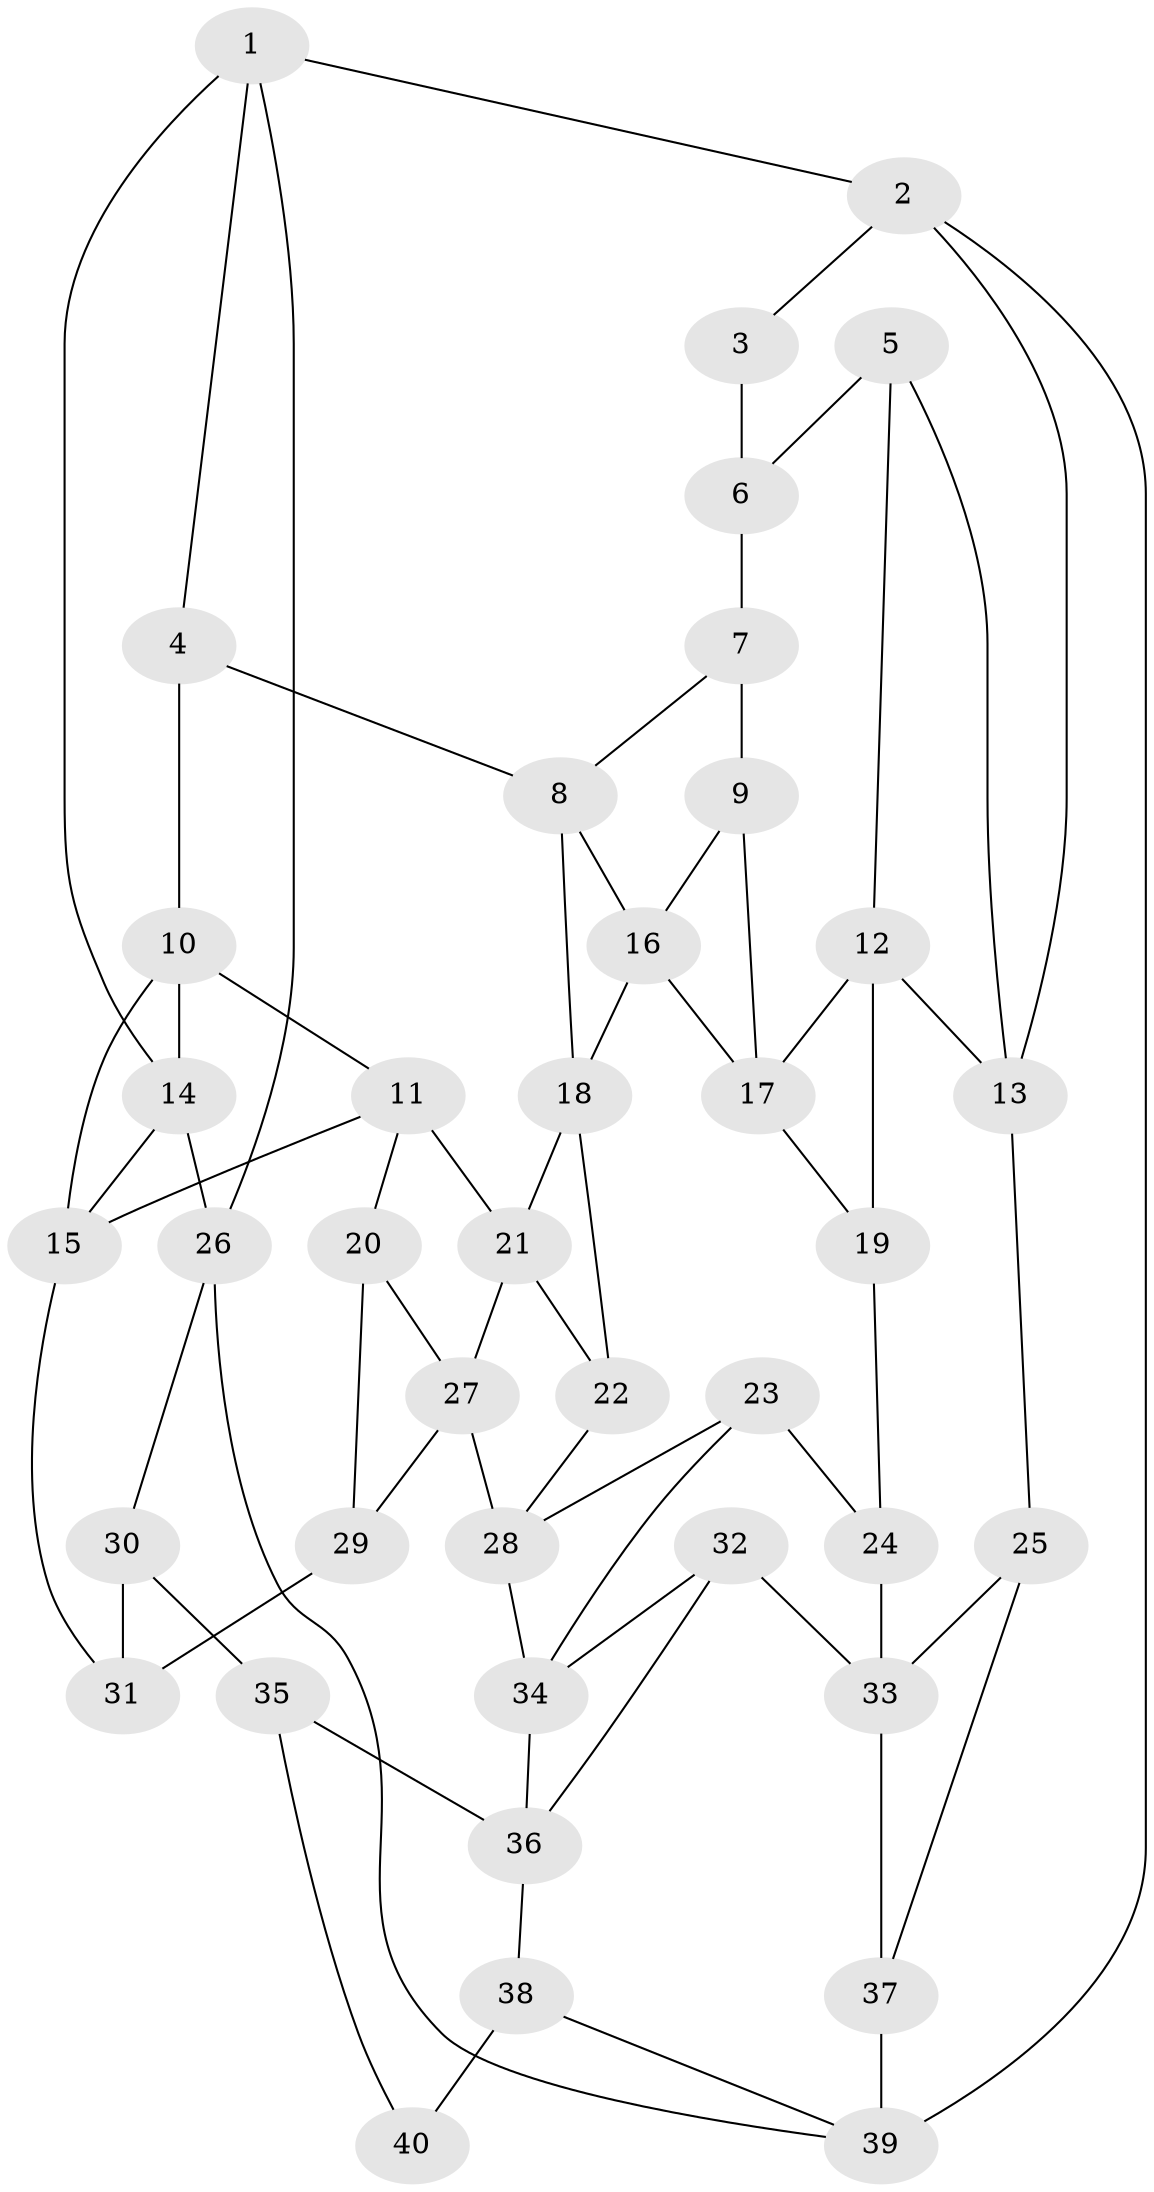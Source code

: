 // original degree distribution, {3: 0.030303030303030304, 5: 0.5151515151515151, 4: 0.24242424242424243, 6: 0.21212121212121213}
// Generated by graph-tools (version 1.1) at 2025/38/03/04/25 23:38:33]
// undirected, 40 vertices, 69 edges
graph export_dot {
  node [color=gray90,style=filled];
  1;
  2;
  3;
  4;
  5;
  6;
  7;
  8;
  9;
  10;
  11;
  12;
  13;
  14;
  15;
  16;
  17;
  18;
  19;
  20;
  21;
  22;
  23;
  24;
  25;
  26;
  27;
  28;
  29;
  30;
  31;
  32;
  33;
  34;
  35;
  36;
  37;
  38;
  39;
  40;
  1 -- 2 [weight=1.0];
  1 -- 4 [weight=1.0];
  1 -- 14 [weight=1.0];
  1 -- 26 [weight=1.0];
  2 -- 3 [weight=1.0];
  2 -- 13 [weight=1.0];
  2 -- 39 [weight=1.0];
  3 -- 6 [weight=1.0];
  4 -- 8 [weight=1.0];
  4 -- 10 [weight=1.0];
  5 -- 6 [weight=1.0];
  5 -- 12 [weight=1.0];
  5 -- 13 [weight=1.0];
  6 -- 7 [weight=2.0];
  7 -- 8 [weight=1.0];
  7 -- 9 [weight=1.0];
  8 -- 16 [weight=1.0];
  8 -- 18 [weight=1.0];
  9 -- 16 [weight=1.0];
  9 -- 17 [weight=1.0];
  10 -- 11 [weight=1.0];
  10 -- 14 [weight=1.0];
  10 -- 15 [weight=1.0];
  11 -- 15 [weight=1.0];
  11 -- 20 [weight=1.0];
  11 -- 21 [weight=1.0];
  12 -- 13 [weight=1.0];
  12 -- 17 [weight=1.0];
  12 -- 19 [weight=1.0];
  13 -- 25 [weight=1.0];
  14 -- 15 [weight=1.0];
  14 -- 26 [weight=1.0];
  15 -- 31 [weight=1.0];
  16 -- 17 [weight=1.0];
  16 -- 18 [weight=1.0];
  17 -- 19 [weight=1.0];
  18 -- 21 [weight=1.0];
  18 -- 22 [weight=1.0];
  19 -- 24 [weight=1.0];
  20 -- 27 [weight=1.0];
  20 -- 29 [weight=1.0];
  21 -- 22 [weight=1.0];
  21 -- 27 [weight=1.0];
  22 -- 28 [weight=1.0];
  23 -- 24 [weight=1.0];
  23 -- 28 [weight=1.0];
  23 -- 34 [weight=1.0];
  24 -- 33 [weight=1.0];
  25 -- 33 [weight=1.0];
  25 -- 37 [weight=1.0];
  26 -- 30 [weight=1.0];
  26 -- 39 [weight=1.0];
  27 -- 28 [weight=1.0];
  27 -- 29 [weight=1.0];
  28 -- 34 [weight=1.0];
  29 -- 31 [weight=2.0];
  30 -- 31 [weight=1.0];
  30 -- 35 [weight=1.0];
  32 -- 33 [weight=1.0];
  32 -- 34 [weight=1.0];
  32 -- 36 [weight=1.0];
  33 -- 37 [weight=1.0];
  34 -- 36 [weight=1.0];
  35 -- 36 [weight=1.0];
  35 -- 40 [weight=2.0];
  36 -- 38 [weight=1.0];
  37 -- 39 [weight=2.0];
  38 -- 39 [weight=1.0];
  38 -- 40 [weight=2.0];
}
